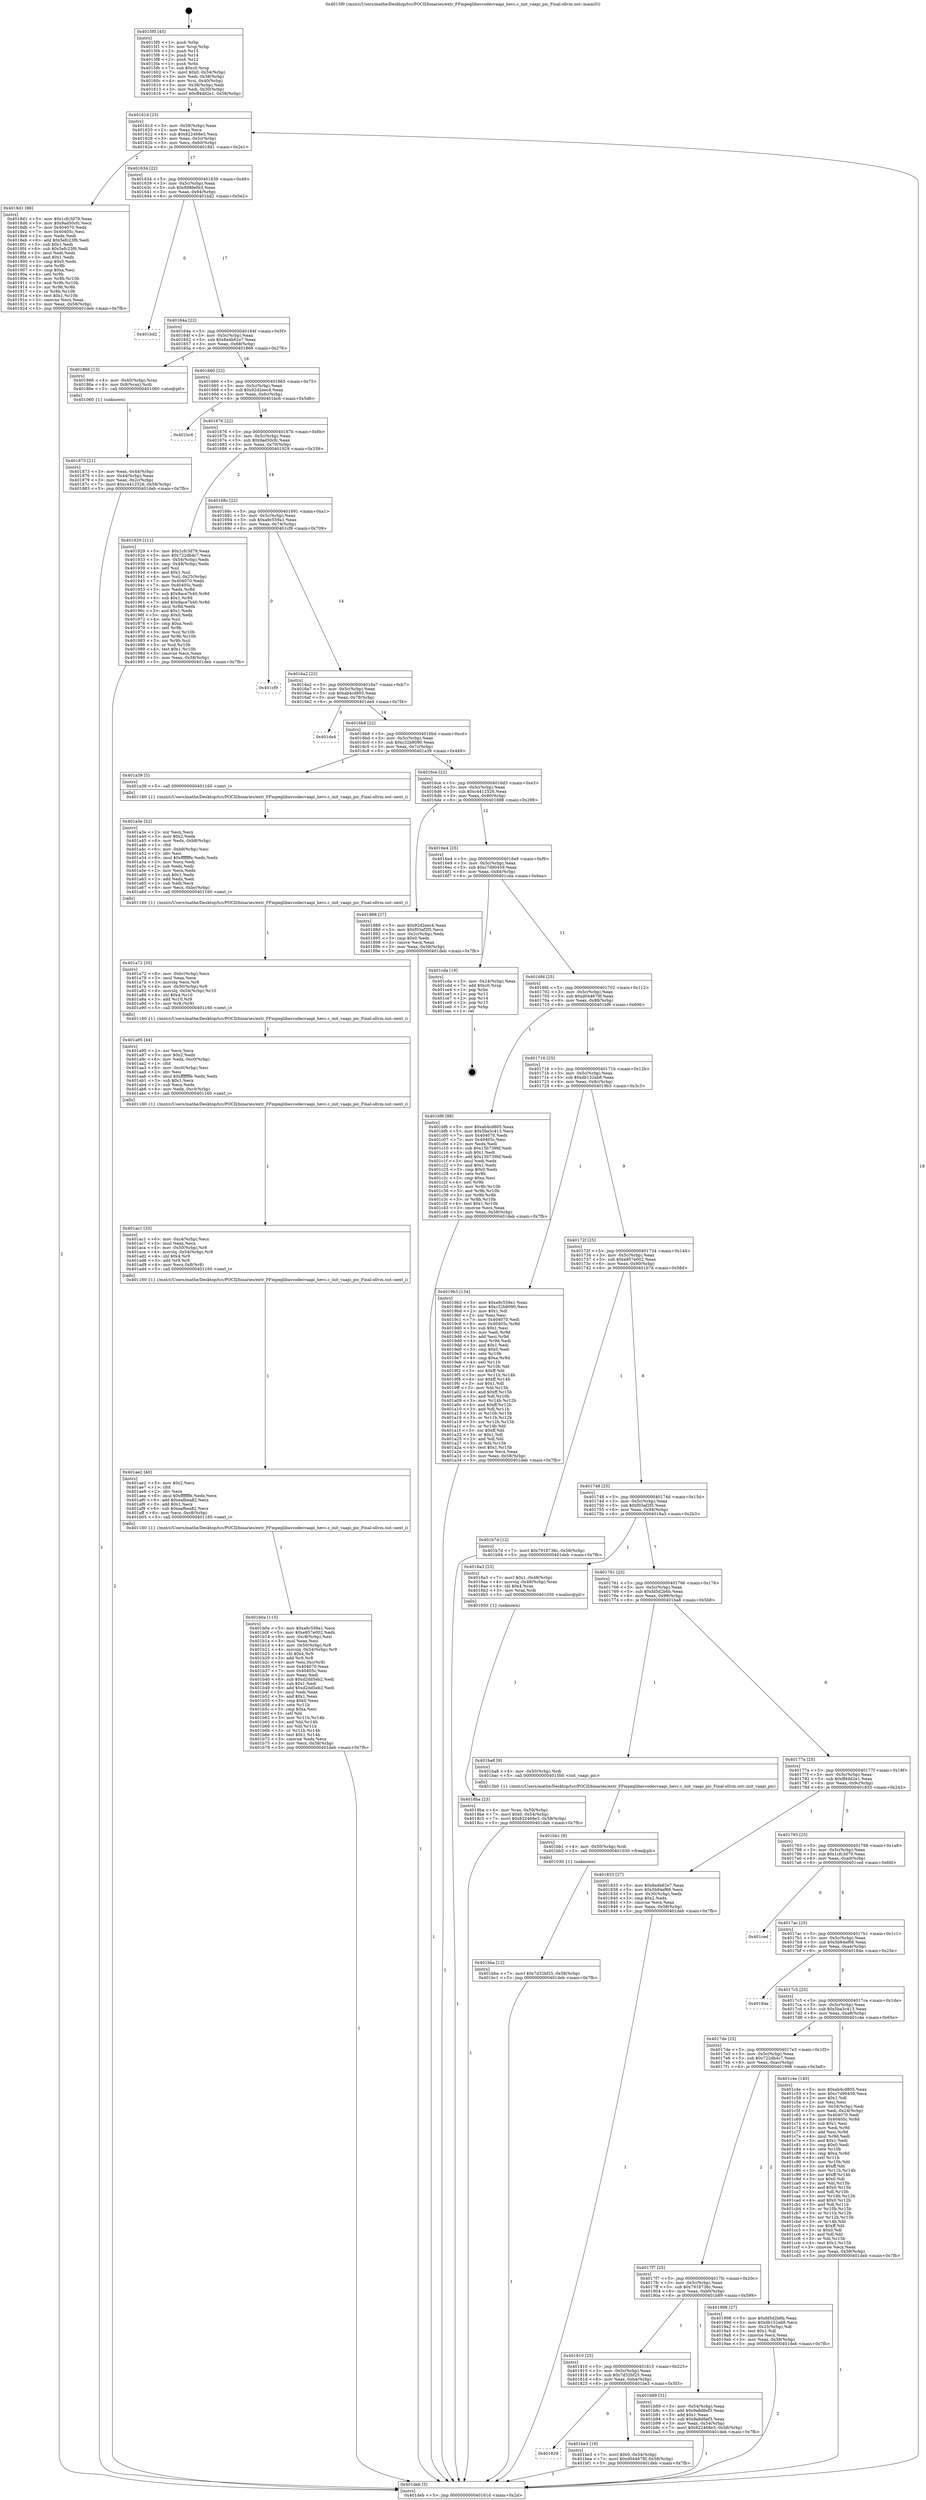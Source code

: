 digraph "0x4015f0" {
  label = "0x4015f0 (/mnt/c/Users/mathe/Desktop/tcc/POCII/binaries/extr_FFmpeglibavcodecvaapi_hevc.c_init_vaapi_pic_Final-ollvm.out::main(0))"
  labelloc = "t"
  node[shape=record]

  Entry [label="",width=0.3,height=0.3,shape=circle,fillcolor=black,style=filled]
  "0x40161d" [label="{
     0x40161d [23]\l
     | [instrs]\l
     &nbsp;&nbsp;0x40161d \<+3\>: mov -0x58(%rbp),%eax\l
     &nbsp;&nbsp;0x401620 \<+2\>: mov %eax,%ecx\l
     &nbsp;&nbsp;0x401622 \<+6\>: sub $0x822468e3,%ecx\l
     &nbsp;&nbsp;0x401628 \<+3\>: mov %eax,-0x5c(%rbp)\l
     &nbsp;&nbsp;0x40162b \<+3\>: mov %ecx,-0x60(%rbp)\l
     &nbsp;&nbsp;0x40162e \<+6\>: je 00000000004018d1 \<main+0x2e1\>\l
  }"]
  "0x4018d1" [label="{
     0x4018d1 [88]\l
     | [instrs]\l
     &nbsp;&nbsp;0x4018d1 \<+5\>: mov $0x1cfc3d79,%eax\l
     &nbsp;&nbsp;0x4018d6 \<+5\>: mov $0x9ad50cfc,%ecx\l
     &nbsp;&nbsp;0x4018db \<+7\>: mov 0x404070,%edx\l
     &nbsp;&nbsp;0x4018e2 \<+7\>: mov 0x40405c,%esi\l
     &nbsp;&nbsp;0x4018e9 \<+2\>: mov %edx,%edi\l
     &nbsp;&nbsp;0x4018eb \<+6\>: add $0x5efc23f6,%edi\l
     &nbsp;&nbsp;0x4018f1 \<+3\>: sub $0x1,%edi\l
     &nbsp;&nbsp;0x4018f4 \<+6\>: sub $0x5efc23f6,%edi\l
     &nbsp;&nbsp;0x4018fa \<+3\>: imul %edi,%edx\l
     &nbsp;&nbsp;0x4018fd \<+3\>: and $0x1,%edx\l
     &nbsp;&nbsp;0x401900 \<+3\>: cmp $0x0,%edx\l
     &nbsp;&nbsp;0x401903 \<+4\>: sete %r8b\l
     &nbsp;&nbsp;0x401907 \<+3\>: cmp $0xa,%esi\l
     &nbsp;&nbsp;0x40190a \<+4\>: setl %r9b\l
     &nbsp;&nbsp;0x40190e \<+3\>: mov %r8b,%r10b\l
     &nbsp;&nbsp;0x401911 \<+3\>: and %r9b,%r10b\l
     &nbsp;&nbsp;0x401914 \<+3\>: xor %r9b,%r8b\l
     &nbsp;&nbsp;0x401917 \<+3\>: or %r8b,%r10b\l
     &nbsp;&nbsp;0x40191a \<+4\>: test $0x1,%r10b\l
     &nbsp;&nbsp;0x40191e \<+3\>: cmovne %ecx,%eax\l
     &nbsp;&nbsp;0x401921 \<+3\>: mov %eax,-0x58(%rbp)\l
     &nbsp;&nbsp;0x401924 \<+5\>: jmp 0000000000401deb \<main+0x7fb\>\l
  }"]
  "0x401634" [label="{
     0x401634 [22]\l
     | [instrs]\l
     &nbsp;&nbsp;0x401634 \<+5\>: jmp 0000000000401639 \<main+0x49\>\l
     &nbsp;&nbsp;0x401639 \<+3\>: mov -0x5c(%rbp),%eax\l
     &nbsp;&nbsp;0x40163c \<+5\>: sub $0x898fe0b3,%eax\l
     &nbsp;&nbsp;0x401641 \<+3\>: mov %eax,-0x64(%rbp)\l
     &nbsp;&nbsp;0x401644 \<+6\>: je 0000000000401bd2 \<main+0x5e2\>\l
  }"]
  Exit [label="",width=0.3,height=0.3,shape=circle,fillcolor=black,style=filled,peripheries=2]
  "0x401bd2" [label="{
     0x401bd2\l
  }", style=dashed]
  "0x40164a" [label="{
     0x40164a [22]\l
     | [instrs]\l
     &nbsp;&nbsp;0x40164a \<+5\>: jmp 000000000040164f \<main+0x5f\>\l
     &nbsp;&nbsp;0x40164f \<+3\>: mov -0x5c(%rbp),%eax\l
     &nbsp;&nbsp;0x401652 \<+5\>: sub $0x8a4b62e7,%eax\l
     &nbsp;&nbsp;0x401657 \<+3\>: mov %eax,-0x68(%rbp)\l
     &nbsp;&nbsp;0x40165a \<+6\>: je 0000000000401866 \<main+0x276\>\l
  }"]
  "0x401829" [label="{
     0x401829\l
  }", style=dashed]
  "0x401866" [label="{
     0x401866 [13]\l
     | [instrs]\l
     &nbsp;&nbsp;0x401866 \<+4\>: mov -0x40(%rbp),%rax\l
     &nbsp;&nbsp;0x40186a \<+4\>: mov 0x8(%rax),%rdi\l
     &nbsp;&nbsp;0x40186e \<+5\>: call 0000000000401060 \<atoi@plt\>\l
     | [calls]\l
     &nbsp;&nbsp;0x401060 \{1\} (unknown)\l
  }"]
  "0x401660" [label="{
     0x401660 [22]\l
     | [instrs]\l
     &nbsp;&nbsp;0x401660 \<+5\>: jmp 0000000000401665 \<main+0x75\>\l
     &nbsp;&nbsp;0x401665 \<+3\>: mov -0x5c(%rbp),%eax\l
     &nbsp;&nbsp;0x401668 \<+5\>: sub $0x92d2eec4,%eax\l
     &nbsp;&nbsp;0x40166d \<+3\>: mov %eax,-0x6c(%rbp)\l
     &nbsp;&nbsp;0x401670 \<+6\>: je 0000000000401bc6 \<main+0x5d6\>\l
  }"]
  "0x401be3" [label="{
     0x401be3 [19]\l
     | [instrs]\l
     &nbsp;&nbsp;0x401be3 \<+7\>: movl $0x0,-0x34(%rbp)\l
     &nbsp;&nbsp;0x401bea \<+7\>: movl $0xd044678f,-0x58(%rbp)\l
     &nbsp;&nbsp;0x401bf1 \<+5\>: jmp 0000000000401deb \<main+0x7fb\>\l
  }"]
  "0x401bc6" [label="{
     0x401bc6\l
  }", style=dashed]
  "0x401676" [label="{
     0x401676 [22]\l
     | [instrs]\l
     &nbsp;&nbsp;0x401676 \<+5\>: jmp 000000000040167b \<main+0x8b\>\l
     &nbsp;&nbsp;0x40167b \<+3\>: mov -0x5c(%rbp),%eax\l
     &nbsp;&nbsp;0x40167e \<+5\>: sub $0x9ad50cfc,%eax\l
     &nbsp;&nbsp;0x401683 \<+3\>: mov %eax,-0x70(%rbp)\l
     &nbsp;&nbsp;0x401686 \<+6\>: je 0000000000401929 \<main+0x339\>\l
  }"]
  "0x401bba" [label="{
     0x401bba [12]\l
     | [instrs]\l
     &nbsp;&nbsp;0x401bba \<+7\>: movl $0x7d32bf25,-0x58(%rbp)\l
     &nbsp;&nbsp;0x401bc1 \<+5\>: jmp 0000000000401deb \<main+0x7fb\>\l
  }"]
  "0x401929" [label="{
     0x401929 [111]\l
     | [instrs]\l
     &nbsp;&nbsp;0x401929 \<+5\>: mov $0x1cfc3d79,%eax\l
     &nbsp;&nbsp;0x40192e \<+5\>: mov $0x722db4c7,%ecx\l
     &nbsp;&nbsp;0x401933 \<+3\>: mov -0x54(%rbp),%edx\l
     &nbsp;&nbsp;0x401936 \<+3\>: cmp -0x48(%rbp),%edx\l
     &nbsp;&nbsp;0x401939 \<+4\>: setl %sil\l
     &nbsp;&nbsp;0x40193d \<+4\>: and $0x1,%sil\l
     &nbsp;&nbsp;0x401941 \<+4\>: mov %sil,-0x25(%rbp)\l
     &nbsp;&nbsp;0x401945 \<+7\>: mov 0x404070,%edx\l
     &nbsp;&nbsp;0x40194c \<+7\>: mov 0x40405c,%edi\l
     &nbsp;&nbsp;0x401953 \<+3\>: mov %edx,%r8d\l
     &nbsp;&nbsp;0x401956 \<+7\>: sub $0x9ace7b40,%r8d\l
     &nbsp;&nbsp;0x40195d \<+4\>: sub $0x1,%r8d\l
     &nbsp;&nbsp;0x401961 \<+7\>: add $0x9ace7b40,%r8d\l
     &nbsp;&nbsp;0x401968 \<+4\>: imul %r8d,%edx\l
     &nbsp;&nbsp;0x40196c \<+3\>: and $0x1,%edx\l
     &nbsp;&nbsp;0x40196f \<+3\>: cmp $0x0,%edx\l
     &nbsp;&nbsp;0x401972 \<+4\>: sete %sil\l
     &nbsp;&nbsp;0x401976 \<+3\>: cmp $0xa,%edi\l
     &nbsp;&nbsp;0x401979 \<+4\>: setl %r9b\l
     &nbsp;&nbsp;0x40197d \<+3\>: mov %sil,%r10b\l
     &nbsp;&nbsp;0x401980 \<+3\>: and %r9b,%r10b\l
     &nbsp;&nbsp;0x401983 \<+3\>: xor %r9b,%sil\l
     &nbsp;&nbsp;0x401986 \<+3\>: or %sil,%r10b\l
     &nbsp;&nbsp;0x401989 \<+4\>: test $0x1,%r10b\l
     &nbsp;&nbsp;0x40198d \<+3\>: cmovne %ecx,%eax\l
     &nbsp;&nbsp;0x401990 \<+3\>: mov %eax,-0x58(%rbp)\l
     &nbsp;&nbsp;0x401993 \<+5\>: jmp 0000000000401deb \<main+0x7fb\>\l
  }"]
  "0x40168c" [label="{
     0x40168c [22]\l
     | [instrs]\l
     &nbsp;&nbsp;0x40168c \<+5\>: jmp 0000000000401691 \<main+0xa1\>\l
     &nbsp;&nbsp;0x401691 \<+3\>: mov -0x5c(%rbp),%eax\l
     &nbsp;&nbsp;0x401694 \<+5\>: sub $0xa9c559a1,%eax\l
     &nbsp;&nbsp;0x401699 \<+3\>: mov %eax,-0x74(%rbp)\l
     &nbsp;&nbsp;0x40169c \<+6\>: je 0000000000401cf9 \<main+0x709\>\l
  }"]
  "0x401bb1" [label="{
     0x401bb1 [9]\l
     | [instrs]\l
     &nbsp;&nbsp;0x401bb1 \<+4\>: mov -0x50(%rbp),%rdi\l
     &nbsp;&nbsp;0x401bb5 \<+5\>: call 0000000000401030 \<free@plt\>\l
     | [calls]\l
     &nbsp;&nbsp;0x401030 \{1\} (unknown)\l
  }"]
  "0x401cf9" [label="{
     0x401cf9\l
  }", style=dashed]
  "0x4016a2" [label="{
     0x4016a2 [22]\l
     | [instrs]\l
     &nbsp;&nbsp;0x4016a2 \<+5\>: jmp 00000000004016a7 \<main+0xb7\>\l
     &nbsp;&nbsp;0x4016a7 \<+3\>: mov -0x5c(%rbp),%eax\l
     &nbsp;&nbsp;0x4016aa \<+5\>: sub $0xab4cd805,%eax\l
     &nbsp;&nbsp;0x4016af \<+3\>: mov %eax,-0x78(%rbp)\l
     &nbsp;&nbsp;0x4016b2 \<+6\>: je 0000000000401de4 \<main+0x7f4\>\l
  }"]
  "0x401810" [label="{
     0x401810 [25]\l
     | [instrs]\l
     &nbsp;&nbsp;0x401810 \<+5\>: jmp 0000000000401815 \<main+0x225\>\l
     &nbsp;&nbsp;0x401815 \<+3\>: mov -0x5c(%rbp),%eax\l
     &nbsp;&nbsp;0x401818 \<+5\>: sub $0x7d32bf25,%eax\l
     &nbsp;&nbsp;0x40181d \<+6\>: mov %eax,-0xb4(%rbp)\l
     &nbsp;&nbsp;0x401823 \<+6\>: je 0000000000401be3 \<main+0x5f3\>\l
  }"]
  "0x401de4" [label="{
     0x401de4\l
  }", style=dashed]
  "0x4016b8" [label="{
     0x4016b8 [22]\l
     | [instrs]\l
     &nbsp;&nbsp;0x4016b8 \<+5\>: jmp 00000000004016bd \<main+0xcd\>\l
     &nbsp;&nbsp;0x4016bd \<+3\>: mov -0x5c(%rbp),%eax\l
     &nbsp;&nbsp;0x4016c0 \<+5\>: sub $0xc32b8090,%eax\l
     &nbsp;&nbsp;0x4016c5 \<+3\>: mov %eax,-0x7c(%rbp)\l
     &nbsp;&nbsp;0x4016c8 \<+6\>: je 0000000000401a39 \<main+0x449\>\l
  }"]
  "0x401b89" [label="{
     0x401b89 [31]\l
     | [instrs]\l
     &nbsp;&nbsp;0x401b89 \<+3\>: mov -0x54(%rbp),%eax\l
     &nbsp;&nbsp;0x401b8c \<+5\>: add $0x9a8d6ef3,%eax\l
     &nbsp;&nbsp;0x401b91 \<+3\>: add $0x1,%eax\l
     &nbsp;&nbsp;0x401b94 \<+5\>: sub $0x9a8d6ef3,%eax\l
     &nbsp;&nbsp;0x401b99 \<+3\>: mov %eax,-0x54(%rbp)\l
     &nbsp;&nbsp;0x401b9c \<+7\>: movl $0x822468e3,-0x58(%rbp)\l
     &nbsp;&nbsp;0x401ba3 \<+5\>: jmp 0000000000401deb \<main+0x7fb\>\l
  }"]
  "0x401a39" [label="{
     0x401a39 [5]\l
     | [instrs]\l
     &nbsp;&nbsp;0x401a39 \<+5\>: call 0000000000401160 \<next_i\>\l
     | [calls]\l
     &nbsp;&nbsp;0x401160 \{1\} (/mnt/c/Users/mathe/Desktop/tcc/POCII/binaries/extr_FFmpeglibavcodecvaapi_hevc.c_init_vaapi_pic_Final-ollvm.out::next_i)\l
  }"]
  "0x4016ce" [label="{
     0x4016ce [22]\l
     | [instrs]\l
     &nbsp;&nbsp;0x4016ce \<+5\>: jmp 00000000004016d3 \<main+0xe3\>\l
     &nbsp;&nbsp;0x4016d3 \<+3\>: mov -0x5c(%rbp),%eax\l
     &nbsp;&nbsp;0x4016d6 \<+5\>: sub $0xc4412526,%eax\l
     &nbsp;&nbsp;0x4016db \<+3\>: mov %eax,-0x80(%rbp)\l
     &nbsp;&nbsp;0x4016de \<+6\>: je 0000000000401888 \<main+0x298\>\l
  }"]
  "0x401b0a" [label="{
     0x401b0a [115]\l
     | [instrs]\l
     &nbsp;&nbsp;0x401b0a \<+5\>: mov $0xa9c559a1,%ecx\l
     &nbsp;&nbsp;0x401b0f \<+5\>: mov $0xe957e002,%edx\l
     &nbsp;&nbsp;0x401b14 \<+6\>: mov -0xc8(%rbp),%esi\l
     &nbsp;&nbsp;0x401b1a \<+3\>: imul %eax,%esi\l
     &nbsp;&nbsp;0x401b1d \<+4\>: mov -0x50(%rbp),%r8\l
     &nbsp;&nbsp;0x401b21 \<+4\>: movslq -0x54(%rbp),%r9\l
     &nbsp;&nbsp;0x401b25 \<+4\>: shl $0x4,%r9\l
     &nbsp;&nbsp;0x401b29 \<+3\>: add %r9,%r8\l
     &nbsp;&nbsp;0x401b2c \<+4\>: mov %esi,0xc(%r8)\l
     &nbsp;&nbsp;0x401b30 \<+7\>: mov 0x404070,%eax\l
     &nbsp;&nbsp;0x401b37 \<+7\>: mov 0x40405c,%esi\l
     &nbsp;&nbsp;0x401b3e \<+2\>: mov %eax,%edi\l
     &nbsp;&nbsp;0x401b40 \<+6\>: sub $0xd2dd5eb2,%edi\l
     &nbsp;&nbsp;0x401b46 \<+3\>: sub $0x1,%edi\l
     &nbsp;&nbsp;0x401b49 \<+6\>: add $0xd2dd5eb2,%edi\l
     &nbsp;&nbsp;0x401b4f \<+3\>: imul %edi,%eax\l
     &nbsp;&nbsp;0x401b52 \<+3\>: and $0x1,%eax\l
     &nbsp;&nbsp;0x401b55 \<+3\>: cmp $0x0,%eax\l
     &nbsp;&nbsp;0x401b58 \<+4\>: sete %r11b\l
     &nbsp;&nbsp;0x401b5c \<+3\>: cmp $0xa,%esi\l
     &nbsp;&nbsp;0x401b5f \<+3\>: setl %bl\l
     &nbsp;&nbsp;0x401b62 \<+3\>: mov %r11b,%r14b\l
     &nbsp;&nbsp;0x401b65 \<+3\>: and %bl,%r14b\l
     &nbsp;&nbsp;0x401b68 \<+3\>: xor %bl,%r11b\l
     &nbsp;&nbsp;0x401b6b \<+3\>: or %r11b,%r14b\l
     &nbsp;&nbsp;0x401b6e \<+4\>: test $0x1,%r14b\l
     &nbsp;&nbsp;0x401b72 \<+3\>: cmovne %edx,%ecx\l
     &nbsp;&nbsp;0x401b75 \<+3\>: mov %ecx,-0x58(%rbp)\l
     &nbsp;&nbsp;0x401b78 \<+5\>: jmp 0000000000401deb \<main+0x7fb\>\l
  }"]
  "0x401888" [label="{
     0x401888 [27]\l
     | [instrs]\l
     &nbsp;&nbsp;0x401888 \<+5\>: mov $0x92d2eec4,%eax\l
     &nbsp;&nbsp;0x40188d \<+5\>: mov $0xf03af2f5,%ecx\l
     &nbsp;&nbsp;0x401892 \<+3\>: mov -0x2c(%rbp),%edx\l
     &nbsp;&nbsp;0x401895 \<+3\>: cmp $0x0,%edx\l
     &nbsp;&nbsp;0x401898 \<+3\>: cmove %ecx,%eax\l
     &nbsp;&nbsp;0x40189b \<+3\>: mov %eax,-0x58(%rbp)\l
     &nbsp;&nbsp;0x40189e \<+5\>: jmp 0000000000401deb \<main+0x7fb\>\l
  }"]
  "0x4016e4" [label="{
     0x4016e4 [25]\l
     | [instrs]\l
     &nbsp;&nbsp;0x4016e4 \<+5\>: jmp 00000000004016e9 \<main+0xf9\>\l
     &nbsp;&nbsp;0x4016e9 \<+3\>: mov -0x5c(%rbp),%eax\l
     &nbsp;&nbsp;0x4016ec \<+5\>: sub $0xc7d90459,%eax\l
     &nbsp;&nbsp;0x4016f1 \<+6\>: mov %eax,-0x84(%rbp)\l
     &nbsp;&nbsp;0x4016f7 \<+6\>: je 0000000000401cda \<main+0x6ea\>\l
  }"]
  "0x401ae2" [label="{
     0x401ae2 [40]\l
     | [instrs]\l
     &nbsp;&nbsp;0x401ae2 \<+5\>: mov $0x2,%ecx\l
     &nbsp;&nbsp;0x401ae7 \<+1\>: cltd\l
     &nbsp;&nbsp;0x401ae8 \<+2\>: idiv %ecx\l
     &nbsp;&nbsp;0x401aea \<+6\>: imul $0xfffffffe,%edx,%ecx\l
     &nbsp;&nbsp;0x401af0 \<+6\>: add $0xeafbea82,%ecx\l
     &nbsp;&nbsp;0x401af6 \<+3\>: add $0x1,%ecx\l
     &nbsp;&nbsp;0x401af9 \<+6\>: sub $0xeafbea82,%ecx\l
     &nbsp;&nbsp;0x401aff \<+6\>: mov %ecx,-0xc8(%rbp)\l
     &nbsp;&nbsp;0x401b05 \<+5\>: call 0000000000401160 \<next_i\>\l
     | [calls]\l
     &nbsp;&nbsp;0x401160 \{1\} (/mnt/c/Users/mathe/Desktop/tcc/POCII/binaries/extr_FFmpeglibavcodecvaapi_hevc.c_init_vaapi_pic_Final-ollvm.out::next_i)\l
  }"]
  "0x401cda" [label="{
     0x401cda [19]\l
     | [instrs]\l
     &nbsp;&nbsp;0x401cda \<+3\>: mov -0x24(%rbp),%eax\l
     &nbsp;&nbsp;0x401cdd \<+7\>: add $0xc0,%rsp\l
     &nbsp;&nbsp;0x401ce4 \<+1\>: pop %rbx\l
     &nbsp;&nbsp;0x401ce5 \<+2\>: pop %r12\l
     &nbsp;&nbsp;0x401ce7 \<+2\>: pop %r14\l
     &nbsp;&nbsp;0x401ce9 \<+2\>: pop %r15\l
     &nbsp;&nbsp;0x401ceb \<+1\>: pop %rbp\l
     &nbsp;&nbsp;0x401cec \<+1\>: ret\l
  }"]
  "0x4016fd" [label="{
     0x4016fd [25]\l
     | [instrs]\l
     &nbsp;&nbsp;0x4016fd \<+5\>: jmp 0000000000401702 \<main+0x112\>\l
     &nbsp;&nbsp;0x401702 \<+3\>: mov -0x5c(%rbp),%eax\l
     &nbsp;&nbsp;0x401705 \<+5\>: sub $0xd044678f,%eax\l
     &nbsp;&nbsp;0x40170a \<+6\>: mov %eax,-0x88(%rbp)\l
     &nbsp;&nbsp;0x401710 \<+6\>: je 0000000000401bf6 \<main+0x606\>\l
  }"]
  "0x401ac1" [label="{
     0x401ac1 [33]\l
     | [instrs]\l
     &nbsp;&nbsp;0x401ac1 \<+6\>: mov -0xc4(%rbp),%ecx\l
     &nbsp;&nbsp;0x401ac7 \<+3\>: imul %eax,%ecx\l
     &nbsp;&nbsp;0x401aca \<+4\>: mov -0x50(%rbp),%r8\l
     &nbsp;&nbsp;0x401ace \<+4\>: movslq -0x54(%rbp),%r9\l
     &nbsp;&nbsp;0x401ad2 \<+4\>: shl $0x4,%r9\l
     &nbsp;&nbsp;0x401ad6 \<+3\>: add %r9,%r8\l
     &nbsp;&nbsp;0x401ad9 \<+4\>: mov %ecx,0x8(%r8)\l
     &nbsp;&nbsp;0x401add \<+5\>: call 0000000000401160 \<next_i\>\l
     | [calls]\l
     &nbsp;&nbsp;0x401160 \{1\} (/mnt/c/Users/mathe/Desktop/tcc/POCII/binaries/extr_FFmpeglibavcodecvaapi_hevc.c_init_vaapi_pic_Final-ollvm.out::next_i)\l
  }"]
  "0x401bf6" [label="{
     0x401bf6 [88]\l
     | [instrs]\l
     &nbsp;&nbsp;0x401bf6 \<+5\>: mov $0xab4cd805,%eax\l
     &nbsp;&nbsp;0x401bfb \<+5\>: mov $0x5ba3c413,%ecx\l
     &nbsp;&nbsp;0x401c00 \<+7\>: mov 0x404070,%edx\l
     &nbsp;&nbsp;0x401c07 \<+7\>: mov 0x40405c,%esi\l
     &nbsp;&nbsp;0x401c0e \<+2\>: mov %edx,%edi\l
     &nbsp;&nbsp;0x401c10 \<+6\>: sub $0x15b739bf,%edi\l
     &nbsp;&nbsp;0x401c16 \<+3\>: sub $0x1,%edi\l
     &nbsp;&nbsp;0x401c19 \<+6\>: add $0x15b739bf,%edi\l
     &nbsp;&nbsp;0x401c1f \<+3\>: imul %edi,%edx\l
     &nbsp;&nbsp;0x401c22 \<+3\>: and $0x1,%edx\l
     &nbsp;&nbsp;0x401c25 \<+3\>: cmp $0x0,%edx\l
     &nbsp;&nbsp;0x401c28 \<+4\>: sete %r8b\l
     &nbsp;&nbsp;0x401c2c \<+3\>: cmp $0xa,%esi\l
     &nbsp;&nbsp;0x401c2f \<+4\>: setl %r9b\l
     &nbsp;&nbsp;0x401c33 \<+3\>: mov %r8b,%r10b\l
     &nbsp;&nbsp;0x401c36 \<+3\>: and %r9b,%r10b\l
     &nbsp;&nbsp;0x401c39 \<+3\>: xor %r9b,%r8b\l
     &nbsp;&nbsp;0x401c3c \<+3\>: or %r8b,%r10b\l
     &nbsp;&nbsp;0x401c3f \<+4\>: test $0x1,%r10b\l
     &nbsp;&nbsp;0x401c43 \<+3\>: cmovne %ecx,%eax\l
     &nbsp;&nbsp;0x401c46 \<+3\>: mov %eax,-0x58(%rbp)\l
     &nbsp;&nbsp;0x401c49 \<+5\>: jmp 0000000000401deb \<main+0x7fb\>\l
  }"]
  "0x401716" [label="{
     0x401716 [25]\l
     | [instrs]\l
     &nbsp;&nbsp;0x401716 \<+5\>: jmp 000000000040171b \<main+0x12b\>\l
     &nbsp;&nbsp;0x40171b \<+3\>: mov -0x5c(%rbp),%eax\l
     &nbsp;&nbsp;0x40171e \<+5\>: sub $0xdb152ab8,%eax\l
     &nbsp;&nbsp;0x401723 \<+6\>: mov %eax,-0x8c(%rbp)\l
     &nbsp;&nbsp;0x401729 \<+6\>: je 00000000004019b3 \<main+0x3c3\>\l
  }"]
  "0x401a95" [label="{
     0x401a95 [44]\l
     | [instrs]\l
     &nbsp;&nbsp;0x401a95 \<+2\>: xor %ecx,%ecx\l
     &nbsp;&nbsp;0x401a97 \<+5\>: mov $0x2,%edx\l
     &nbsp;&nbsp;0x401a9c \<+6\>: mov %edx,-0xc0(%rbp)\l
     &nbsp;&nbsp;0x401aa2 \<+1\>: cltd\l
     &nbsp;&nbsp;0x401aa3 \<+6\>: mov -0xc0(%rbp),%esi\l
     &nbsp;&nbsp;0x401aa9 \<+2\>: idiv %esi\l
     &nbsp;&nbsp;0x401aab \<+6\>: imul $0xfffffffe,%edx,%edx\l
     &nbsp;&nbsp;0x401ab1 \<+3\>: sub $0x1,%ecx\l
     &nbsp;&nbsp;0x401ab4 \<+2\>: sub %ecx,%edx\l
     &nbsp;&nbsp;0x401ab6 \<+6\>: mov %edx,-0xc4(%rbp)\l
     &nbsp;&nbsp;0x401abc \<+5\>: call 0000000000401160 \<next_i\>\l
     | [calls]\l
     &nbsp;&nbsp;0x401160 \{1\} (/mnt/c/Users/mathe/Desktop/tcc/POCII/binaries/extr_FFmpeglibavcodecvaapi_hevc.c_init_vaapi_pic_Final-ollvm.out::next_i)\l
  }"]
  "0x4019b3" [label="{
     0x4019b3 [134]\l
     | [instrs]\l
     &nbsp;&nbsp;0x4019b3 \<+5\>: mov $0xa9c559a1,%eax\l
     &nbsp;&nbsp;0x4019b8 \<+5\>: mov $0xc32b8090,%ecx\l
     &nbsp;&nbsp;0x4019bd \<+2\>: mov $0x1,%dl\l
     &nbsp;&nbsp;0x4019bf \<+2\>: xor %esi,%esi\l
     &nbsp;&nbsp;0x4019c1 \<+7\>: mov 0x404070,%edi\l
     &nbsp;&nbsp;0x4019c8 \<+8\>: mov 0x40405c,%r8d\l
     &nbsp;&nbsp;0x4019d0 \<+3\>: sub $0x1,%esi\l
     &nbsp;&nbsp;0x4019d3 \<+3\>: mov %edi,%r9d\l
     &nbsp;&nbsp;0x4019d6 \<+3\>: add %esi,%r9d\l
     &nbsp;&nbsp;0x4019d9 \<+4\>: imul %r9d,%edi\l
     &nbsp;&nbsp;0x4019dd \<+3\>: and $0x1,%edi\l
     &nbsp;&nbsp;0x4019e0 \<+3\>: cmp $0x0,%edi\l
     &nbsp;&nbsp;0x4019e3 \<+4\>: sete %r10b\l
     &nbsp;&nbsp;0x4019e7 \<+4\>: cmp $0xa,%r8d\l
     &nbsp;&nbsp;0x4019eb \<+4\>: setl %r11b\l
     &nbsp;&nbsp;0x4019ef \<+3\>: mov %r10b,%bl\l
     &nbsp;&nbsp;0x4019f2 \<+3\>: xor $0xff,%bl\l
     &nbsp;&nbsp;0x4019f5 \<+3\>: mov %r11b,%r14b\l
     &nbsp;&nbsp;0x4019f8 \<+4\>: xor $0xff,%r14b\l
     &nbsp;&nbsp;0x4019fc \<+3\>: xor $0x1,%dl\l
     &nbsp;&nbsp;0x4019ff \<+3\>: mov %bl,%r15b\l
     &nbsp;&nbsp;0x401a02 \<+4\>: and $0xff,%r15b\l
     &nbsp;&nbsp;0x401a06 \<+3\>: and %dl,%r10b\l
     &nbsp;&nbsp;0x401a09 \<+3\>: mov %r14b,%r12b\l
     &nbsp;&nbsp;0x401a0c \<+4\>: and $0xff,%r12b\l
     &nbsp;&nbsp;0x401a10 \<+3\>: and %dl,%r11b\l
     &nbsp;&nbsp;0x401a13 \<+3\>: or %r10b,%r15b\l
     &nbsp;&nbsp;0x401a16 \<+3\>: or %r11b,%r12b\l
     &nbsp;&nbsp;0x401a19 \<+3\>: xor %r12b,%r15b\l
     &nbsp;&nbsp;0x401a1c \<+3\>: or %r14b,%bl\l
     &nbsp;&nbsp;0x401a1f \<+3\>: xor $0xff,%bl\l
     &nbsp;&nbsp;0x401a22 \<+3\>: or $0x1,%dl\l
     &nbsp;&nbsp;0x401a25 \<+2\>: and %dl,%bl\l
     &nbsp;&nbsp;0x401a27 \<+3\>: or %bl,%r15b\l
     &nbsp;&nbsp;0x401a2a \<+4\>: test $0x1,%r15b\l
     &nbsp;&nbsp;0x401a2e \<+3\>: cmovne %ecx,%eax\l
     &nbsp;&nbsp;0x401a31 \<+3\>: mov %eax,-0x58(%rbp)\l
     &nbsp;&nbsp;0x401a34 \<+5\>: jmp 0000000000401deb \<main+0x7fb\>\l
  }"]
  "0x40172f" [label="{
     0x40172f [25]\l
     | [instrs]\l
     &nbsp;&nbsp;0x40172f \<+5\>: jmp 0000000000401734 \<main+0x144\>\l
     &nbsp;&nbsp;0x401734 \<+3\>: mov -0x5c(%rbp),%eax\l
     &nbsp;&nbsp;0x401737 \<+5\>: sub $0xe957e002,%eax\l
     &nbsp;&nbsp;0x40173c \<+6\>: mov %eax,-0x90(%rbp)\l
     &nbsp;&nbsp;0x401742 \<+6\>: je 0000000000401b7d \<main+0x58d\>\l
  }"]
  "0x401a72" [label="{
     0x401a72 [35]\l
     | [instrs]\l
     &nbsp;&nbsp;0x401a72 \<+6\>: mov -0xbc(%rbp),%ecx\l
     &nbsp;&nbsp;0x401a78 \<+3\>: imul %eax,%ecx\l
     &nbsp;&nbsp;0x401a7b \<+3\>: movslq %ecx,%r8\l
     &nbsp;&nbsp;0x401a7e \<+4\>: mov -0x50(%rbp),%r9\l
     &nbsp;&nbsp;0x401a82 \<+4\>: movslq -0x54(%rbp),%r10\l
     &nbsp;&nbsp;0x401a86 \<+4\>: shl $0x4,%r10\l
     &nbsp;&nbsp;0x401a8a \<+3\>: add %r10,%r9\l
     &nbsp;&nbsp;0x401a8d \<+3\>: mov %r8,(%r9)\l
     &nbsp;&nbsp;0x401a90 \<+5\>: call 0000000000401160 \<next_i\>\l
     | [calls]\l
     &nbsp;&nbsp;0x401160 \{1\} (/mnt/c/Users/mathe/Desktop/tcc/POCII/binaries/extr_FFmpeglibavcodecvaapi_hevc.c_init_vaapi_pic_Final-ollvm.out::next_i)\l
  }"]
  "0x401b7d" [label="{
     0x401b7d [12]\l
     | [instrs]\l
     &nbsp;&nbsp;0x401b7d \<+7\>: movl $0x7918736c,-0x58(%rbp)\l
     &nbsp;&nbsp;0x401b84 \<+5\>: jmp 0000000000401deb \<main+0x7fb\>\l
  }"]
  "0x401748" [label="{
     0x401748 [25]\l
     | [instrs]\l
     &nbsp;&nbsp;0x401748 \<+5\>: jmp 000000000040174d \<main+0x15d\>\l
     &nbsp;&nbsp;0x40174d \<+3\>: mov -0x5c(%rbp),%eax\l
     &nbsp;&nbsp;0x401750 \<+5\>: sub $0xf03af2f5,%eax\l
     &nbsp;&nbsp;0x401755 \<+6\>: mov %eax,-0x94(%rbp)\l
     &nbsp;&nbsp;0x40175b \<+6\>: je 00000000004018a3 \<main+0x2b3\>\l
  }"]
  "0x401a3e" [label="{
     0x401a3e [52]\l
     | [instrs]\l
     &nbsp;&nbsp;0x401a3e \<+2\>: xor %ecx,%ecx\l
     &nbsp;&nbsp;0x401a40 \<+5\>: mov $0x2,%edx\l
     &nbsp;&nbsp;0x401a45 \<+6\>: mov %edx,-0xb8(%rbp)\l
     &nbsp;&nbsp;0x401a4b \<+1\>: cltd\l
     &nbsp;&nbsp;0x401a4c \<+6\>: mov -0xb8(%rbp),%esi\l
     &nbsp;&nbsp;0x401a52 \<+2\>: idiv %esi\l
     &nbsp;&nbsp;0x401a54 \<+6\>: imul $0xfffffffe,%edx,%edx\l
     &nbsp;&nbsp;0x401a5a \<+2\>: mov %ecx,%edi\l
     &nbsp;&nbsp;0x401a5c \<+2\>: sub %edx,%edi\l
     &nbsp;&nbsp;0x401a5e \<+2\>: mov %ecx,%edx\l
     &nbsp;&nbsp;0x401a60 \<+3\>: sub $0x1,%edx\l
     &nbsp;&nbsp;0x401a63 \<+2\>: add %edx,%edi\l
     &nbsp;&nbsp;0x401a65 \<+2\>: sub %edi,%ecx\l
     &nbsp;&nbsp;0x401a67 \<+6\>: mov %ecx,-0xbc(%rbp)\l
     &nbsp;&nbsp;0x401a6d \<+5\>: call 0000000000401160 \<next_i\>\l
     | [calls]\l
     &nbsp;&nbsp;0x401160 \{1\} (/mnt/c/Users/mathe/Desktop/tcc/POCII/binaries/extr_FFmpeglibavcodecvaapi_hevc.c_init_vaapi_pic_Final-ollvm.out::next_i)\l
  }"]
  "0x4018a3" [label="{
     0x4018a3 [23]\l
     | [instrs]\l
     &nbsp;&nbsp;0x4018a3 \<+7\>: movl $0x1,-0x48(%rbp)\l
     &nbsp;&nbsp;0x4018aa \<+4\>: movslq -0x48(%rbp),%rax\l
     &nbsp;&nbsp;0x4018ae \<+4\>: shl $0x4,%rax\l
     &nbsp;&nbsp;0x4018b2 \<+3\>: mov %rax,%rdi\l
     &nbsp;&nbsp;0x4018b5 \<+5\>: call 0000000000401050 \<malloc@plt\>\l
     | [calls]\l
     &nbsp;&nbsp;0x401050 \{1\} (unknown)\l
  }"]
  "0x401761" [label="{
     0x401761 [25]\l
     | [instrs]\l
     &nbsp;&nbsp;0x401761 \<+5\>: jmp 0000000000401766 \<main+0x176\>\l
     &nbsp;&nbsp;0x401766 \<+3\>: mov -0x5c(%rbp),%eax\l
     &nbsp;&nbsp;0x401769 \<+5\>: sub $0xfd5d2b6b,%eax\l
     &nbsp;&nbsp;0x40176e \<+6\>: mov %eax,-0x98(%rbp)\l
     &nbsp;&nbsp;0x401774 \<+6\>: je 0000000000401ba8 \<main+0x5b8\>\l
  }"]
  "0x4017f7" [label="{
     0x4017f7 [25]\l
     | [instrs]\l
     &nbsp;&nbsp;0x4017f7 \<+5\>: jmp 00000000004017fc \<main+0x20c\>\l
     &nbsp;&nbsp;0x4017fc \<+3\>: mov -0x5c(%rbp),%eax\l
     &nbsp;&nbsp;0x4017ff \<+5\>: sub $0x7918736c,%eax\l
     &nbsp;&nbsp;0x401804 \<+6\>: mov %eax,-0xb0(%rbp)\l
     &nbsp;&nbsp;0x40180a \<+6\>: je 0000000000401b89 \<main+0x599\>\l
  }"]
  "0x401ba8" [label="{
     0x401ba8 [9]\l
     | [instrs]\l
     &nbsp;&nbsp;0x401ba8 \<+4\>: mov -0x50(%rbp),%rdi\l
     &nbsp;&nbsp;0x401bac \<+5\>: call 00000000004015b0 \<init_vaapi_pic\>\l
     | [calls]\l
     &nbsp;&nbsp;0x4015b0 \{1\} (/mnt/c/Users/mathe/Desktop/tcc/POCII/binaries/extr_FFmpeglibavcodecvaapi_hevc.c_init_vaapi_pic_Final-ollvm.out::init_vaapi_pic)\l
  }"]
  "0x40177a" [label="{
     0x40177a [25]\l
     | [instrs]\l
     &nbsp;&nbsp;0x40177a \<+5\>: jmp 000000000040177f \<main+0x18f\>\l
     &nbsp;&nbsp;0x40177f \<+3\>: mov -0x5c(%rbp),%eax\l
     &nbsp;&nbsp;0x401782 \<+5\>: sub $0xff4dd2e1,%eax\l
     &nbsp;&nbsp;0x401787 \<+6\>: mov %eax,-0x9c(%rbp)\l
     &nbsp;&nbsp;0x40178d \<+6\>: je 0000000000401833 \<main+0x243\>\l
  }"]
  "0x401998" [label="{
     0x401998 [27]\l
     | [instrs]\l
     &nbsp;&nbsp;0x401998 \<+5\>: mov $0xfd5d2b6b,%eax\l
     &nbsp;&nbsp;0x40199d \<+5\>: mov $0xdb152ab8,%ecx\l
     &nbsp;&nbsp;0x4019a2 \<+3\>: mov -0x25(%rbp),%dl\l
     &nbsp;&nbsp;0x4019a5 \<+3\>: test $0x1,%dl\l
     &nbsp;&nbsp;0x4019a8 \<+3\>: cmovne %ecx,%eax\l
     &nbsp;&nbsp;0x4019ab \<+3\>: mov %eax,-0x58(%rbp)\l
     &nbsp;&nbsp;0x4019ae \<+5\>: jmp 0000000000401deb \<main+0x7fb\>\l
  }"]
  "0x401833" [label="{
     0x401833 [27]\l
     | [instrs]\l
     &nbsp;&nbsp;0x401833 \<+5\>: mov $0x8a4b62e7,%eax\l
     &nbsp;&nbsp;0x401838 \<+5\>: mov $0x5b84ef66,%ecx\l
     &nbsp;&nbsp;0x40183d \<+3\>: mov -0x30(%rbp),%edx\l
     &nbsp;&nbsp;0x401840 \<+3\>: cmp $0x2,%edx\l
     &nbsp;&nbsp;0x401843 \<+3\>: cmovne %ecx,%eax\l
     &nbsp;&nbsp;0x401846 \<+3\>: mov %eax,-0x58(%rbp)\l
     &nbsp;&nbsp;0x401849 \<+5\>: jmp 0000000000401deb \<main+0x7fb\>\l
  }"]
  "0x401793" [label="{
     0x401793 [25]\l
     | [instrs]\l
     &nbsp;&nbsp;0x401793 \<+5\>: jmp 0000000000401798 \<main+0x1a8\>\l
     &nbsp;&nbsp;0x401798 \<+3\>: mov -0x5c(%rbp),%eax\l
     &nbsp;&nbsp;0x40179b \<+5\>: sub $0x1cfc3d79,%eax\l
     &nbsp;&nbsp;0x4017a0 \<+6\>: mov %eax,-0xa0(%rbp)\l
     &nbsp;&nbsp;0x4017a6 \<+6\>: je 0000000000401ced \<main+0x6fd\>\l
  }"]
  "0x401deb" [label="{
     0x401deb [5]\l
     | [instrs]\l
     &nbsp;&nbsp;0x401deb \<+5\>: jmp 000000000040161d \<main+0x2d\>\l
  }"]
  "0x4015f0" [label="{
     0x4015f0 [45]\l
     | [instrs]\l
     &nbsp;&nbsp;0x4015f0 \<+1\>: push %rbp\l
     &nbsp;&nbsp;0x4015f1 \<+3\>: mov %rsp,%rbp\l
     &nbsp;&nbsp;0x4015f4 \<+2\>: push %r15\l
     &nbsp;&nbsp;0x4015f6 \<+2\>: push %r14\l
     &nbsp;&nbsp;0x4015f8 \<+2\>: push %r12\l
     &nbsp;&nbsp;0x4015fa \<+1\>: push %rbx\l
     &nbsp;&nbsp;0x4015fb \<+7\>: sub $0xc0,%rsp\l
     &nbsp;&nbsp;0x401602 \<+7\>: movl $0x0,-0x34(%rbp)\l
     &nbsp;&nbsp;0x401609 \<+3\>: mov %edi,-0x38(%rbp)\l
     &nbsp;&nbsp;0x40160c \<+4\>: mov %rsi,-0x40(%rbp)\l
     &nbsp;&nbsp;0x401610 \<+3\>: mov -0x38(%rbp),%edi\l
     &nbsp;&nbsp;0x401613 \<+3\>: mov %edi,-0x30(%rbp)\l
     &nbsp;&nbsp;0x401616 \<+7\>: movl $0xff4dd2e1,-0x58(%rbp)\l
  }"]
  "0x401873" [label="{
     0x401873 [21]\l
     | [instrs]\l
     &nbsp;&nbsp;0x401873 \<+3\>: mov %eax,-0x44(%rbp)\l
     &nbsp;&nbsp;0x401876 \<+3\>: mov -0x44(%rbp),%eax\l
     &nbsp;&nbsp;0x401879 \<+3\>: mov %eax,-0x2c(%rbp)\l
     &nbsp;&nbsp;0x40187c \<+7\>: movl $0xc4412526,-0x58(%rbp)\l
     &nbsp;&nbsp;0x401883 \<+5\>: jmp 0000000000401deb \<main+0x7fb\>\l
  }"]
  "0x4018ba" [label="{
     0x4018ba [23]\l
     | [instrs]\l
     &nbsp;&nbsp;0x4018ba \<+4\>: mov %rax,-0x50(%rbp)\l
     &nbsp;&nbsp;0x4018be \<+7\>: movl $0x0,-0x54(%rbp)\l
     &nbsp;&nbsp;0x4018c5 \<+7\>: movl $0x822468e3,-0x58(%rbp)\l
     &nbsp;&nbsp;0x4018cc \<+5\>: jmp 0000000000401deb \<main+0x7fb\>\l
  }"]
  "0x4017de" [label="{
     0x4017de [25]\l
     | [instrs]\l
     &nbsp;&nbsp;0x4017de \<+5\>: jmp 00000000004017e3 \<main+0x1f3\>\l
     &nbsp;&nbsp;0x4017e3 \<+3\>: mov -0x5c(%rbp),%eax\l
     &nbsp;&nbsp;0x4017e6 \<+5\>: sub $0x722db4c7,%eax\l
     &nbsp;&nbsp;0x4017eb \<+6\>: mov %eax,-0xac(%rbp)\l
     &nbsp;&nbsp;0x4017f1 \<+6\>: je 0000000000401998 \<main+0x3a8\>\l
  }"]
  "0x401ced" [label="{
     0x401ced\l
  }", style=dashed]
  "0x4017ac" [label="{
     0x4017ac [25]\l
     | [instrs]\l
     &nbsp;&nbsp;0x4017ac \<+5\>: jmp 00000000004017b1 \<main+0x1c1\>\l
     &nbsp;&nbsp;0x4017b1 \<+3\>: mov -0x5c(%rbp),%eax\l
     &nbsp;&nbsp;0x4017b4 \<+5\>: sub $0x5b84ef66,%eax\l
     &nbsp;&nbsp;0x4017b9 \<+6\>: mov %eax,-0xa4(%rbp)\l
     &nbsp;&nbsp;0x4017bf \<+6\>: je 000000000040184e \<main+0x25e\>\l
  }"]
  "0x401c4e" [label="{
     0x401c4e [140]\l
     | [instrs]\l
     &nbsp;&nbsp;0x401c4e \<+5\>: mov $0xab4cd805,%eax\l
     &nbsp;&nbsp;0x401c53 \<+5\>: mov $0xc7d90459,%ecx\l
     &nbsp;&nbsp;0x401c58 \<+2\>: mov $0x1,%dl\l
     &nbsp;&nbsp;0x401c5a \<+2\>: xor %esi,%esi\l
     &nbsp;&nbsp;0x401c5c \<+3\>: mov -0x34(%rbp),%edi\l
     &nbsp;&nbsp;0x401c5f \<+3\>: mov %edi,-0x24(%rbp)\l
     &nbsp;&nbsp;0x401c62 \<+7\>: mov 0x404070,%edi\l
     &nbsp;&nbsp;0x401c69 \<+8\>: mov 0x40405c,%r8d\l
     &nbsp;&nbsp;0x401c71 \<+3\>: sub $0x1,%esi\l
     &nbsp;&nbsp;0x401c74 \<+3\>: mov %edi,%r9d\l
     &nbsp;&nbsp;0x401c77 \<+3\>: add %esi,%r9d\l
     &nbsp;&nbsp;0x401c7a \<+4\>: imul %r9d,%edi\l
     &nbsp;&nbsp;0x401c7e \<+3\>: and $0x1,%edi\l
     &nbsp;&nbsp;0x401c81 \<+3\>: cmp $0x0,%edi\l
     &nbsp;&nbsp;0x401c84 \<+4\>: sete %r10b\l
     &nbsp;&nbsp;0x401c88 \<+4\>: cmp $0xa,%r8d\l
     &nbsp;&nbsp;0x401c8c \<+4\>: setl %r11b\l
     &nbsp;&nbsp;0x401c90 \<+3\>: mov %r10b,%bl\l
     &nbsp;&nbsp;0x401c93 \<+3\>: xor $0xff,%bl\l
     &nbsp;&nbsp;0x401c96 \<+3\>: mov %r11b,%r14b\l
     &nbsp;&nbsp;0x401c99 \<+4\>: xor $0xff,%r14b\l
     &nbsp;&nbsp;0x401c9d \<+3\>: xor $0x0,%dl\l
     &nbsp;&nbsp;0x401ca0 \<+3\>: mov %bl,%r15b\l
     &nbsp;&nbsp;0x401ca3 \<+4\>: and $0x0,%r15b\l
     &nbsp;&nbsp;0x401ca7 \<+3\>: and %dl,%r10b\l
     &nbsp;&nbsp;0x401caa \<+3\>: mov %r14b,%r12b\l
     &nbsp;&nbsp;0x401cad \<+4\>: and $0x0,%r12b\l
     &nbsp;&nbsp;0x401cb1 \<+3\>: and %dl,%r11b\l
     &nbsp;&nbsp;0x401cb4 \<+3\>: or %r10b,%r15b\l
     &nbsp;&nbsp;0x401cb7 \<+3\>: or %r11b,%r12b\l
     &nbsp;&nbsp;0x401cba \<+3\>: xor %r12b,%r15b\l
     &nbsp;&nbsp;0x401cbd \<+3\>: or %r14b,%bl\l
     &nbsp;&nbsp;0x401cc0 \<+3\>: xor $0xff,%bl\l
     &nbsp;&nbsp;0x401cc3 \<+3\>: or $0x0,%dl\l
     &nbsp;&nbsp;0x401cc6 \<+2\>: and %dl,%bl\l
     &nbsp;&nbsp;0x401cc8 \<+3\>: or %bl,%r15b\l
     &nbsp;&nbsp;0x401ccb \<+4\>: test $0x1,%r15b\l
     &nbsp;&nbsp;0x401ccf \<+3\>: cmovne %ecx,%eax\l
     &nbsp;&nbsp;0x401cd2 \<+3\>: mov %eax,-0x58(%rbp)\l
     &nbsp;&nbsp;0x401cd5 \<+5\>: jmp 0000000000401deb \<main+0x7fb\>\l
  }"]
  "0x40184e" [label="{
     0x40184e\l
  }", style=dashed]
  "0x4017c5" [label="{
     0x4017c5 [25]\l
     | [instrs]\l
     &nbsp;&nbsp;0x4017c5 \<+5\>: jmp 00000000004017ca \<main+0x1da\>\l
     &nbsp;&nbsp;0x4017ca \<+3\>: mov -0x5c(%rbp),%eax\l
     &nbsp;&nbsp;0x4017cd \<+5\>: sub $0x5ba3c413,%eax\l
     &nbsp;&nbsp;0x4017d2 \<+6\>: mov %eax,-0xa8(%rbp)\l
     &nbsp;&nbsp;0x4017d8 \<+6\>: je 0000000000401c4e \<main+0x65e\>\l
  }"]
  Entry -> "0x4015f0" [label=" 1"]
  "0x40161d" -> "0x4018d1" [label=" 2"]
  "0x40161d" -> "0x401634" [label=" 17"]
  "0x401cda" -> Exit [label=" 1"]
  "0x401634" -> "0x401bd2" [label=" 0"]
  "0x401634" -> "0x40164a" [label=" 17"]
  "0x401c4e" -> "0x401deb" [label=" 1"]
  "0x40164a" -> "0x401866" [label=" 1"]
  "0x40164a" -> "0x401660" [label=" 16"]
  "0x401bf6" -> "0x401deb" [label=" 1"]
  "0x401660" -> "0x401bc6" [label=" 0"]
  "0x401660" -> "0x401676" [label=" 16"]
  "0x401be3" -> "0x401deb" [label=" 1"]
  "0x401676" -> "0x401929" [label=" 2"]
  "0x401676" -> "0x40168c" [label=" 14"]
  "0x401810" -> "0x401be3" [label=" 1"]
  "0x40168c" -> "0x401cf9" [label=" 0"]
  "0x40168c" -> "0x4016a2" [label=" 14"]
  "0x401810" -> "0x401829" [label=" 0"]
  "0x4016a2" -> "0x401de4" [label=" 0"]
  "0x4016a2" -> "0x4016b8" [label=" 14"]
  "0x401bba" -> "0x401deb" [label=" 1"]
  "0x4016b8" -> "0x401a39" [label=" 1"]
  "0x4016b8" -> "0x4016ce" [label=" 13"]
  "0x401bb1" -> "0x401bba" [label=" 1"]
  "0x4016ce" -> "0x401888" [label=" 1"]
  "0x4016ce" -> "0x4016e4" [label=" 12"]
  "0x401b89" -> "0x401deb" [label=" 1"]
  "0x4016e4" -> "0x401cda" [label=" 1"]
  "0x4016e4" -> "0x4016fd" [label=" 11"]
  "0x4017f7" -> "0x401810" [label=" 1"]
  "0x4016fd" -> "0x401bf6" [label=" 1"]
  "0x4016fd" -> "0x401716" [label=" 10"]
  "0x4017f7" -> "0x401b89" [label=" 1"]
  "0x401716" -> "0x4019b3" [label=" 1"]
  "0x401716" -> "0x40172f" [label=" 9"]
  "0x401ba8" -> "0x401bb1" [label=" 1"]
  "0x40172f" -> "0x401b7d" [label=" 1"]
  "0x40172f" -> "0x401748" [label=" 8"]
  "0x401b7d" -> "0x401deb" [label=" 1"]
  "0x401748" -> "0x4018a3" [label=" 1"]
  "0x401748" -> "0x401761" [label=" 7"]
  "0x401b0a" -> "0x401deb" [label=" 1"]
  "0x401761" -> "0x401ba8" [label=" 1"]
  "0x401761" -> "0x40177a" [label=" 6"]
  "0x401ae2" -> "0x401b0a" [label=" 1"]
  "0x40177a" -> "0x401833" [label=" 1"]
  "0x40177a" -> "0x401793" [label=" 5"]
  "0x401833" -> "0x401deb" [label=" 1"]
  "0x4015f0" -> "0x40161d" [label=" 1"]
  "0x401deb" -> "0x40161d" [label=" 18"]
  "0x401866" -> "0x401873" [label=" 1"]
  "0x401873" -> "0x401deb" [label=" 1"]
  "0x401888" -> "0x401deb" [label=" 1"]
  "0x4018a3" -> "0x4018ba" [label=" 1"]
  "0x4018ba" -> "0x401deb" [label=" 1"]
  "0x4018d1" -> "0x401deb" [label=" 2"]
  "0x401929" -> "0x401deb" [label=" 2"]
  "0x401ac1" -> "0x401ae2" [label=" 1"]
  "0x401793" -> "0x401ced" [label=" 0"]
  "0x401793" -> "0x4017ac" [label=" 5"]
  "0x401a72" -> "0x401a95" [label=" 1"]
  "0x4017ac" -> "0x40184e" [label=" 0"]
  "0x4017ac" -> "0x4017c5" [label=" 5"]
  "0x401a3e" -> "0x401a72" [label=" 1"]
  "0x4017c5" -> "0x401c4e" [label=" 1"]
  "0x4017c5" -> "0x4017de" [label=" 4"]
  "0x401a95" -> "0x401ac1" [label=" 1"]
  "0x4017de" -> "0x401998" [label=" 2"]
  "0x4017de" -> "0x4017f7" [label=" 2"]
  "0x401998" -> "0x401deb" [label=" 2"]
  "0x4019b3" -> "0x401deb" [label=" 1"]
  "0x401a39" -> "0x401a3e" [label=" 1"]
}
